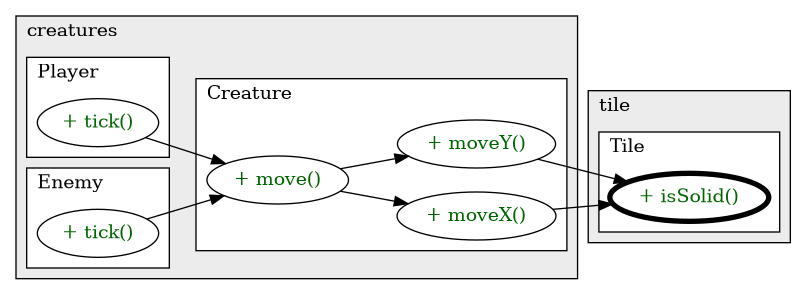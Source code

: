 @startuml

/' diagram meta data start
config=CallConfiguration;
{
  "rootMethod": "tilegame.tile.Tile#isSolid()",
  "projectClassification": {
    "searchMode": "OpenProject", // OpenProject, AllProjects
    "includedProjects": "",
    "pathEndKeywords": "*.impl",
    "isClientPath": "",
    "isClientName": "",
    "isTestPath": "",
    "isTestName": "",
    "isMappingPath": "",
    "isMappingName": "",
    "isDataAccessPath": "",
    "isDataAccessName": "",
    "isDataStructurePath": "",
    "isDataStructureName": "",
    "isInterfaceStructuresPath": "",
    "isInterfaceStructuresName": "",
    "isEntryPointPath": "",
    "isEntryPointName": ""
  },
  "graphRestriction": {
    "classPackageExcludeFilter": "",
    "classPackageIncludeFilter": "",
    "classNameExcludeFilter": "",
    "classNameIncludeFilter": "",
    "methodNameExcludeFilter": "",
    "methodNameIncludeFilter": "",
    "removeByInheritance": "", // inheritance/annotation based filtering is done in a second step
    "removeByAnnotation": "",
    "removeByClassPackage": "", // cleanup the graph after inheritance/annotation based filtering is done
    "removeByClassName": "",
    "cutMappings": false,
    "cutEnum": true,
    "cutTests": true,
    "cutClient": true,
    "cutDataAccess": true,
    "cutInterfaceStructures": true,
    "cutDataStructures": true,
    "cutGetterAndSetter": true,
    "cutConstructors": true
  },
  "graphTraversal": {
    "forwardDepth": 3,
    "backwardDepth": 3,
    "classPackageExcludeFilter": "",
    "classPackageIncludeFilter": "",
    "classNameExcludeFilter": "",
    "classNameIncludeFilter": "",
    "methodNameExcludeFilter": "",
    "methodNameIncludeFilter": "",
    "hideMappings": false,
    "hideDataStructures": false,
    "hidePrivateMethods": true,
    "hideInterfaceCalls": true, // indirection: implementation -> interface (is hidden) -> implementation
    "onlyShowApplicationEntryPoints": false // root node is included
  },
  "details": {
    "aggregation": "GroupByClass", // ByClass, GroupByClass, None
    "showMethodParametersTypes": false,
    "showMethodParametersNames": false,
    "showMethodReturnType": false,
    "showPackageLevels": 2,
    "showCallOrder": false,
    "edgeMode": "MethodsOnly", // TypesOnly, MethodsOnly, TypesAndMethods, MethodsAndDirectTypeUsage
    "showDetailedClassStructure": false
  },
  "rootClass": "tilegame.tile.Tile"
}
diagram meta data end '/



digraph g {
    rankdir="LR"
    splines=polyline
    

'nodes 
subgraph cluster_3560110 { 
   	label=tile
	labeljust=l
	fillcolor="#ececec"
	style=filled
   
   subgraph cluster_1185215168 { 
   	label=Tile
	labeljust=l
	fillcolor=white
	style=filled
   
   Tile1515538372XXXisSolid0[
	label="+ isSolid()"
	style=filled
	fillcolor=white
	tooltip="Tile

null"
	penwidth=4
	fontcolor=darkgreen
];
} 
} 

subgraph cluster_598862868 { 
   	label=creatures
	labeljust=l
	fillcolor="#ececec"
	style=filled
   
   subgraph cluster_1176912411 { 
   	label=Player
	labeljust=l
	fillcolor=white
	style=filled
   
   Player598862868XXXtick0[
	label="+ tick()"
	style=filled
	fillcolor=white
	tooltip="Player

null"
	fontcolor=darkgreen
];
} 

subgraph cluster_1377590521 { 
   	label=Creature
	labeljust=l
	fillcolor=white
	style=filled
   
   Creature598862868XXXmove0[
	label="+ move()"
	style=filled
	fillcolor=white
	tooltip="Creature

null"
	fontcolor=darkgreen
];

Creature598862868XXXmoveX0[
	label="+ moveX()"
	style=filled
	fillcolor=white
	tooltip="Creature

null"
	fontcolor=darkgreen
];

Creature598862868XXXmoveY0[
	label="+ moveY()"
	style=filled
	fillcolor=white
	tooltip="Creature

null"
	fontcolor=darkgreen
];
} 

subgraph cluster_1911793394 { 
   	label=Enemy
	labeljust=l
	fillcolor=white
	style=filled
   
   Enemy598862868XXXtick0[
	label="+ tick()"
	style=filled
	fillcolor=white
	tooltip="Enemy

null"
	fontcolor=darkgreen
];
} 
} 

'edges    
Creature598862868XXXmove0 -> Creature598862868XXXmoveX0;
Creature598862868XXXmove0 -> Creature598862868XXXmoveY0;
Creature598862868XXXmoveX0 -> Tile1515538372XXXisSolid0;
Creature598862868XXXmoveY0 -> Tile1515538372XXXisSolid0;
Enemy598862868XXXtick0 -> Creature598862868XXXmove0;
Player598862868XXXtick0 -> Creature598862868XXXmove0;
    
}
@enduml